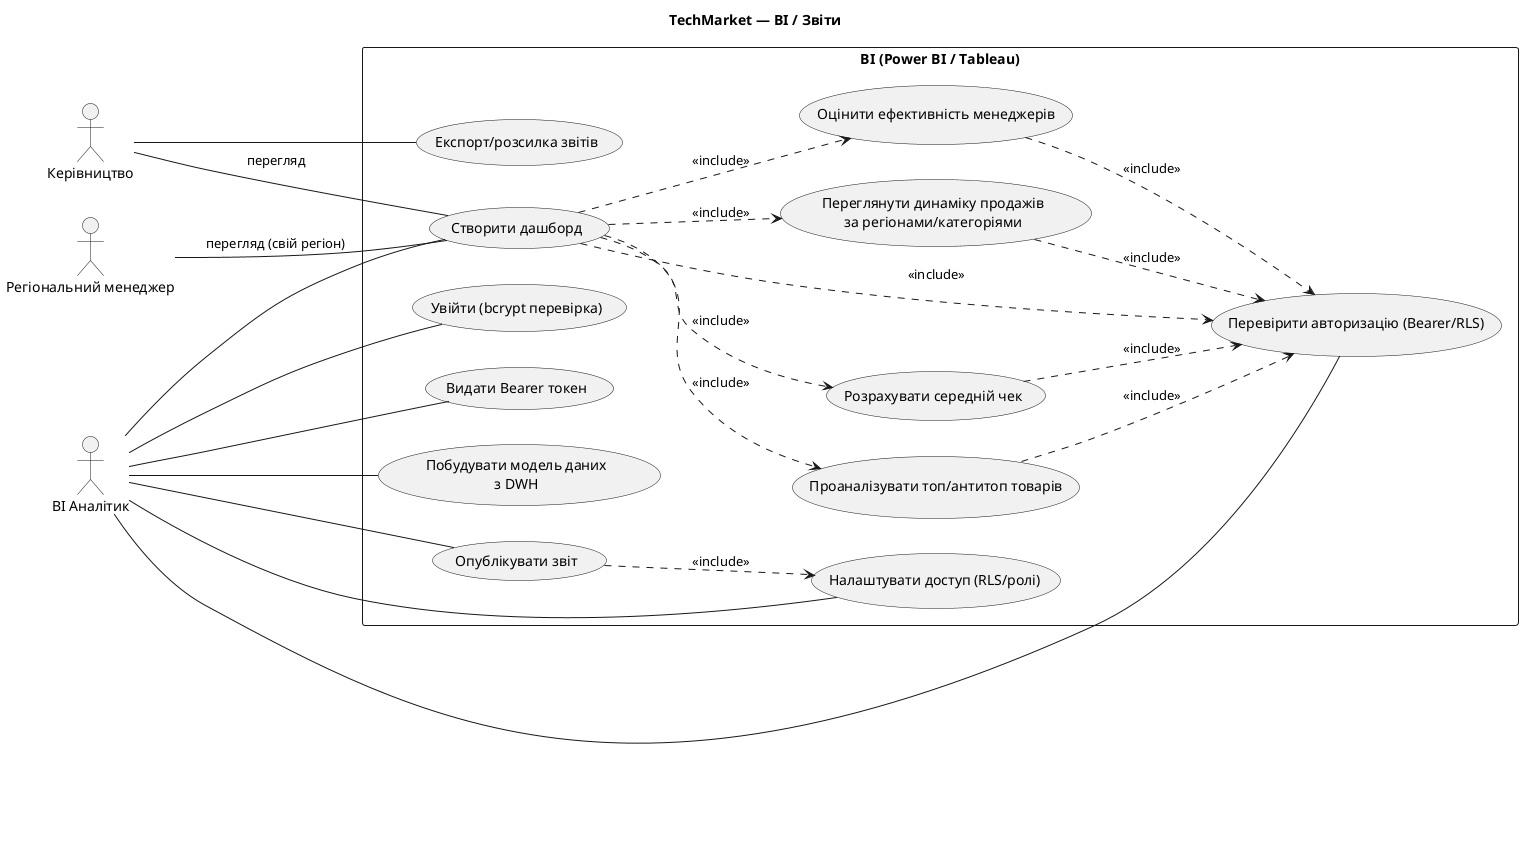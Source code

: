 @startuml TechMarket_BI
title TechMarket — BI / Звіти
left to right direction

actor "BI Аналітик" as BI
actor "Керівництво" as Exec
actor "Регіональний менеджер" as RM

rectangle "BI (Power BI / Tableau)" {
  usecase "Побудувати модель даних\nз DWH" as B1
  usecase "Створити дашборд" as B2
  usecase "Опублікувати звіт" as B3
  usecase "Налаштувати доступ (RLS/ролі)" as B4
  usecase "Переглянути динаміку продажів\nза регіонами/категоріями" as B5
  usecase "Оцінити ефективність менеджерів" as B6
  usecase "Проаналізувати топ/антитоп товарів" as B7
  usecase "Розрахувати середній чек" as B8
  usecase "Експорт/розсилка звітів" as B9
  
  ' Auth use cases (bcrypt + Bearer)
  usecase "Увійти (bcrypt перевірка)" as BA1
  usecase "Видати Bearer токен" as BA2
  usecase "Перевірити авторизацію (Bearer/RLS)" as BA3
}

B2 ..> B5 : <<include>>
B2 ..> B6 : <<include>>
B2 ..> B7 : <<include>>
B2 ..> B8 : <<include>>
B3 ..> B4 : <<include>>
B2 ..> BA3 : <<include>>
B5 ..> BA3 : <<include>>
B6 ..> BA3 : <<include>>
B7 ..> BA3 : <<include>>
B8 ..> BA3 : <<include>>

BI -- B1
BI -- B2
BI -- B3
BI -- B4
BI -- BA1
BI -- BA2
BI -- BA3
Exec -- B2 : перегляд
RM -- B2 : перегляд (свій регіон)
Exec -- B9

@enduml
